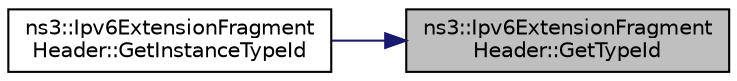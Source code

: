 digraph "ns3::Ipv6ExtensionFragmentHeader::GetTypeId"
{
 // LATEX_PDF_SIZE
  edge [fontname="Helvetica",fontsize="10",labelfontname="Helvetica",labelfontsize="10"];
  node [fontname="Helvetica",fontsize="10",shape=record];
  rankdir="RL";
  Node1 [label="ns3::Ipv6ExtensionFragment\lHeader::GetTypeId",height=0.2,width=0.4,color="black", fillcolor="grey75", style="filled", fontcolor="black",tooltip="Get the type identificator."];
  Node1 -> Node2 [dir="back",color="midnightblue",fontsize="10",style="solid",fontname="Helvetica"];
  Node2 [label="ns3::Ipv6ExtensionFragment\lHeader::GetInstanceTypeId",height=0.2,width=0.4,color="black", fillcolor="white", style="filled",URL="$classns3_1_1_ipv6_extension_fragment_header.html#a727afe7ebeab4739a3210043d53a17c6",tooltip="Get the instance type ID."];
}
